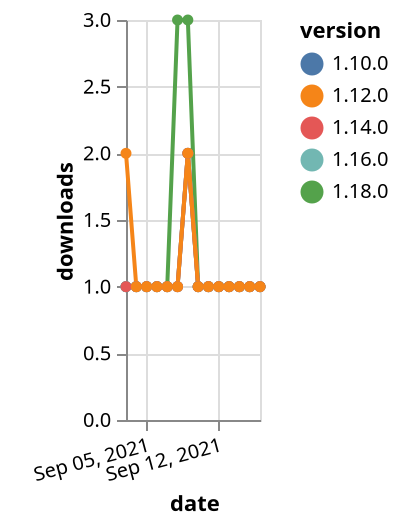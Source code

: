 {"$schema": "https://vega.github.io/schema/vega-lite/v5.json", "description": "A simple bar chart with embedded data.", "data": {"values": [{"date": "2021-09-03", "total": 203, "delta": 1, "version": "1.18.0"}, {"date": "2021-09-04", "total": 204, "delta": 1, "version": "1.18.0"}, {"date": "2021-09-05", "total": 205, "delta": 1, "version": "1.18.0"}, {"date": "2021-09-06", "total": 206, "delta": 1, "version": "1.18.0"}, {"date": "2021-09-07", "total": 207, "delta": 1, "version": "1.18.0"}, {"date": "2021-09-08", "total": 210, "delta": 3, "version": "1.18.0"}, {"date": "2021-09-09", "total": 213, "delta": 3, "version": "1.18.0"}, {"date": "2021-09-10", "total": 214, "delta": 1, "version": "1.18.0"}, {"date": "2021-09-11", "total": 215, "delta": 1, "version": "1.18.0"}, {"date": "2021-09-12", "total": 216, "delta": 1, "version": "1.18.0"}, {"date": "2021-09-13", "total": 217, "delta": 1, "version": "1.18.0"}, {"date": "2021-09-14", "total": 218, "delta": 1, "version": "1.18.0"}, {"date": "2021-09-15", "total": 219, "delta": 1, "version": "1.18.0"}, {"date": "2021-09-16", "total": 220, "delta": 1, "version": "1.18.0"}, {"date": "2021-09-03", "total": 260, "delta": 1, "version": "1.10.0"}, {"date": "2021-09-04", "total": 261, "delta": 1, "version": "1.10.0"}, {"date": "2021-09-05", "total": 262, "delta": 1, "version": "1.10.0"}, {"date": "2021-09-06", "total": 263, "delta": 1, "version": "1.10.0"}, {"date": "2021-09-07", "total": 264, "delta": 1, "version": "1.10.0"}, {"date": "2021-09-08", "total": 265, "delta": 1, "version": "1.10.0"}, {"date": "2021-09-09", "total": 267, "delta": 2, "version": "1.10.0"}, {"date": "2021-09-10", "total": 268, "delta": 1, "version": "1.10.0"}, {"date": "2021-09-11", "total": 269, "delta": 1, "version": "1.10.0"}, {"date": "2021-09-12", "total": 270, "delta": 1, "version": "1.10.0"}, {"date": "2021-09-13", "total": 271, "delta": 1, "version": "1.10.0"}, {"date": "2021-09-14", "total": 272, "delta": 1, "version": "1.10.0"}, {"date": "2021-09-15", "total": 273, "delta": 1, "version": "1.10.0"}, {"date": "2021-09-16", "total": 274, "delta": 1, "version": "1.10.0"}, {"date": "2021-09-03", "total": 173, "delta": 1, "version": "1.16.0"}, {"date": "2021-09-04", "total": 174, "delta": 1, "version": "1.16.0"}, {"date": "2021-09-05", "total": 175, "delta": 1, "version": "1.16.0"}, {"date": "2021-09-06", "total": 176, "delta": 1, "version": "1.16.0"}, {"date": "2021-09-07", "total": 177, "delta": 1, "version": "1.16.0"}, {"date": "2021-09-08", "total": 178, "delta": 1, "version": "1.16.0"}, {"date": "2021-09-09", "total": 180, "delta": 2, "version": "1.16.0"}, {"date": "2021-09-10", "total": 181, "delta": 1, "version": "1.16.0"}, {"date": "2021-09-11", "total": 182, "delta": 1, "version": "1.16.0"}, {"date": "2021-09-12", "total": 183, "delta": 1, "version": "1.16.0"}, {"date": "2021-09-13", "total": 184, "delta": 1, "version": "1.16.0"}, {"date": "2021-09-14", "total": 185, "delta": 1, "version": "1.16.0"}, {"date": "2021-09-15", "total": 186, "delta": 1, "version": "1.16.0"}, {"date": "2021-09-16", "total": 187, "delta": 1, "version": "1.16.0"}, {"date": "2021-09-03", "total": 195, "delta": 1, "version": "1.14.0"}, {"date": "2021-09-04", "total": 196, "delta": 1, "version": "1.14.0"}, {"date": "2021-09-05", "total": 197, "delta": 1, "version": "1.14.0"}, {"date": "2021-09-06", "total": 198, "delta": 1, "version": "1.14.0"}, {"date": "2021-09-07", "total": 199, "delta": 1, "version": "1.14.0"}, {"date": "2021-09-08", "total": 200, "delta": 1, "version": "1.14.0"}, {"date": "2021-09-09", "total": 202, "delta": 2, "version": "1.14.0"}, {"date": "2021-09-10", "total": 203, "delta": 1, "version": "1.14.0"}, {"date": "2021-09-11", "total": 204, "delta": 1, "version": "1.14.0"}, {"date": "2021-09-12", "total": 205, "delta": 1, "version": "1.14.0"}, {"date": "2021-09-13", "total": 206, "delta": 1, "version": "1.14.0"}, {"date": "2021-09-14", "total": 207, "delta": 1, "version": "1.14.0"}, {"date": "2021-09-15", "total": 208, "delta": 1, "version": "1.14.0"}, {"date": "2021-09-16", "total": 209, "delta": 1, "version": "1.14.0"}, {"date": "2021-09-03", "total": 206, "delta": 2, "version": "1.12.0"}, {"date": "2021-09-04", "total": 207, "delta": 1, "version": "1.12.0"}, {"date": "2021-09-05", "total": 208, "delta": 1, "version": "1.12.0"}, {"date": "2021-09-06", "total": 209, "delta": 1, "version": "1.12.0"}, {"date": "2021-09-07", "total": 210, "delta": 1, "version": "1.12.0"}, {"date": "2021-09-08", "total": 211, "delta": 1, "version": "1.12.0"}, {"date": "2021-09-09", "total": 213, "delta": 2, "version": "1.12.0"}, {"date": "2021-09-10", "total": 214, "delta": 1, "version": "1.12.0"}, {"date": "2021-09-11", "total": 215, "delta": 1, "version": "1.12.0"}, {"date": "2021-09-12", "total": 216, "delta": 1, "version": "1.12.0"}, {"date": "2021-09-13", "total": 217, "delta": 1, "version": "1.12.0"}, {"date": "2021-09-14", "total": 218, "delta": 1, "version": "1.12.0"}, {"date": "2021-09-15", "total": 219, "delta": 1, "version": "1.12.0"}, {"date": "2021-09-16", "total": 220, "delta": 1, "version": "1.12.0"}]}, "width": "container", "mark": {"type": "line", "point": {"filled": true}}, "encoding": {"x": {"field": "date", "type": "temporal", "timeUnit": "yearmonthdate", "title": "date", "axis": {"labelAngle": -15}}, "y": {"field": "delta", "type": "quantitative", "title": "downloads"}, "color": {"field": "version", "type": "nominal"}, "tooltip": {"field": "delta"}}}